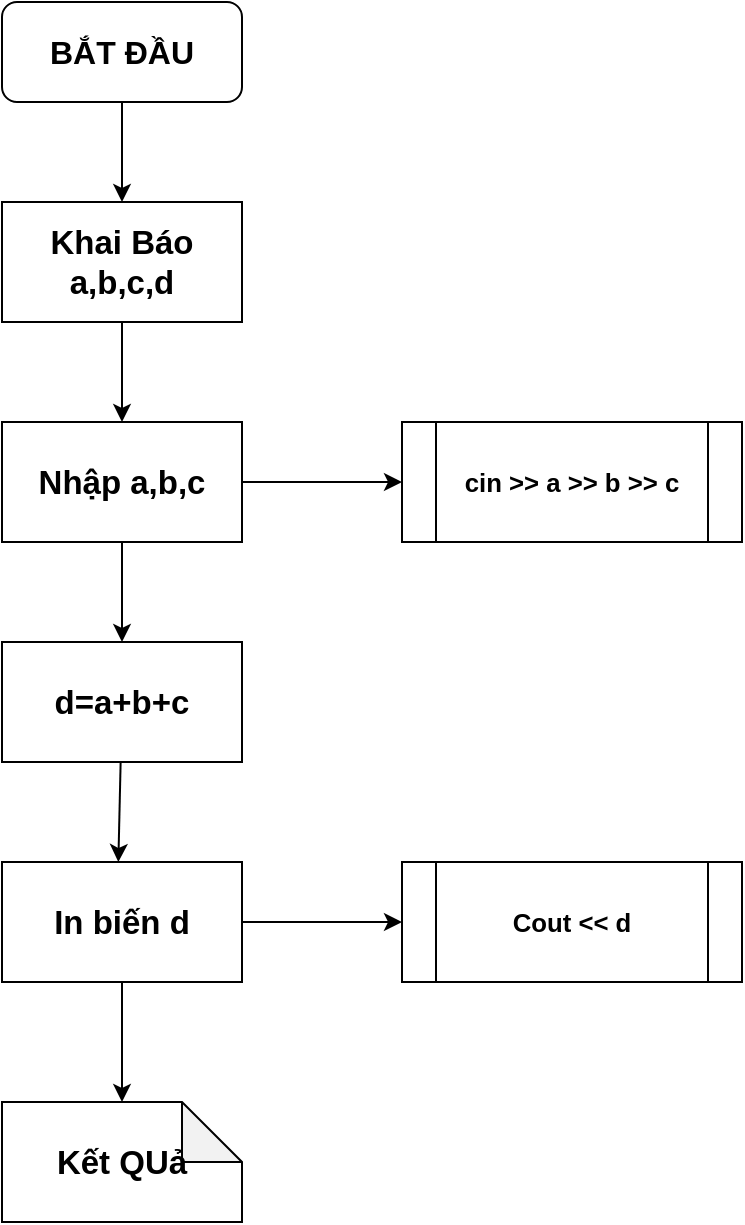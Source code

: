 <mxfile>
    <diagram id="b2sFkbekfHYSutcXYgcI" name="Page-1">
        <mxGraphModel dx="1130" dy="792" grid="1" gridSize="10" guides="1" tooltips="1" connect="1" arrows="1" fold="1" page="1" pageScale="1" pageWidth="850" pageHeight="1100" math="0" shadow="0">
            <root>
                <mxCell id="0"/>
                <mxCell id="1" parent="0"/>
                <mxCell id="17" value="" style="edgeStyle=none;html=1;fontSize=11;" edge="1" parent="1" source="2" target="8">
                    <mxGeometry relative="1" as="geometry"/>
                </mxCell>
                <mxCell id="2" value="&lt;h2&gt;&lt;font size=&quot;3&quot;&gt;BẮT ĐẦU&lt;/font&gt;&lt;/h2&gt;" style="rounded=1;whiteSpace=wrap;html=1;" vertex="1" parent="1">
                    <mxGeometry x="310" y="30" width="120" height="50" as="geometry"/>
                </mxCell>
                <mxCell id="10" value="" style="edgeStyle=none;html=1;fontSize=11;" edge="1" parent="1" source="8" target="9">
                    <mxGeometry relative="1" as="geometry"/>
                </mxCell>
                <mxCell id="8" value="&lt;h2&gt;Khai Báo a,b,c,d&lt;/h2&gt;" style="rounded=0;whiteSpace=wrap;html=1;fontSize=11;" vertex="1" parent="1">
                    <mxGeometry x="310" y="130" width="120" height="60" as="geometry"/>
                </mxCell>
                <mxCell id="12" value="" style="edgeStyle=none;html=1;fontSize=11;" edge="1" parent="1" source="9" target="11">
                    <mxGeometry relative="1" as="geometry"/>
                </mxCell>
                <mxCell id="29" style="edgeStyle=none;html=1;exitX=1;exitY=0.5;exitDx=0;exitDy=0;fontSize=11;" edge="1" parent="1" source="9" target="18">
                    <mxGeometry relative="1" as="geometry"/>
                </mxCell>
                <mxCell id="9" value="&lt;h2&gt;Nhập a,b,c&lt;/h2&gt;" style="rounded=0;whiteSpace=wrap;html=1;fontSize=11;" vertex="1" parent="1">
                    <mxGeometry x="310" y="240" width="120" height="60" as="geometry"/>
                </mxCell>
                <mxCell id="15" value="" style="edgeStyle=none;html=1;fontSize=11;" edge="1" parent="1" source="11">
                    <mxGeometry relative="1" as="geometry">
                        <mxPoint x="368.182" y="460" as="targetPoint"/>
                    </mxGeometry>
                </mxCell>
                <mxCell id="11" value="&lt;h2&gt;d=a+b+c&lt;/h2&gt;" style="rounded=0;whiteSpace=wrap;html=1;fontSize=11;" vertex="1" parent="1">
                    <mxGeometry x="310" y="350" width="120" height="60" as="geometry"/>
                </mxCell>
                <mxCell id="18" value="&lt;h3&gt;cin &amp;gt;&amp;gt; a &amp;gt;&amp;gt; b &amp;gt;&amp;gt; c&lt;/h3&gt;" style="shape=process;whiteSpace=wrap;html=1;backgroundOutline=1;fontSize=11;rounded=0;" vertex="1" parent="1">
                    <mxGeometry x="510" y="240" width="170" height="60" as="geometry"/>
                </mxCell>
                <mxCell id="28" value="" style="edgeStyle=none;html=1;fontSize=11;" edge="1" parent="1" source="26" target="27">
                    <mxGeometry relative="1" as="geometry"/>
                </mxCell>
                <mxCell id="32" style="edgeStyle=none;html=1;exitX=1;exitY=0.5;exitDx=0;exitDy=0;entryX=0;entryY=0.5;entryDx=0;entryDy=0;fontSize=11;" edge="1" parent="1" source="26" target="31">
                    <mxGeometry relative="1" as="geometry"/>
                </mxCell>
                <mxCell id="26" value="&lt;h2&gt;In biến d&lt;/h2&gt;" style="rounded=0;whiteSpace=wrap;html=1;fontSize=11;" vertex="1" parent="1">
                    <mxGeometry x="310" y="460" width="120" height="60" as="geometry"/>
                </mxCell>
                <mxCell id="27" value="&lt;h2&gt;Kết QUả&lt;/h2&gt;" style="shape=note;whiteSpace=wrap;html=1;backgroundOutline=1;darkOpacity=0.05;fontSize=11;" vertex="1" parent="1">
                    <mxGeometry x="310" y="580" width="120" height="60" as="geometry"/>
                </mxCell>
                <mxCell id="31" value="&lt;h3&gt;Cout &amp;lt;&amp;lt; d&lt;/h3&gt;" style="shape=process;whiteSpace=wrap;html=1;backgroundOutline=1;fontSize=11;" vertex="1" parent="1">
                    <mxGeometry x="510" y="460" width="170" height="60" as="geometry"/>
                </mxCell>
            </root>
        </mxGraphModel>
    </diagram>
</mxfile>
